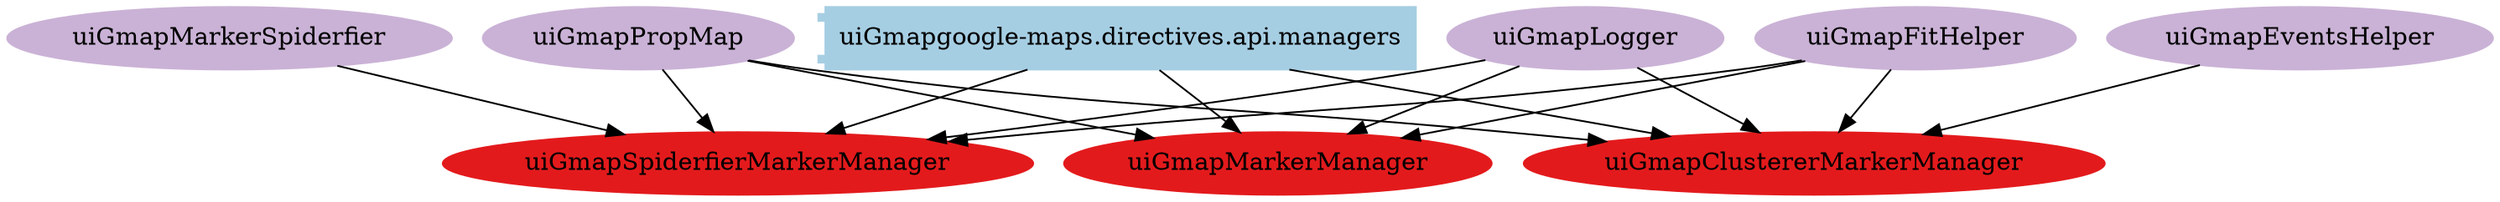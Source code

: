 digraph dependencies {
  node[shape="component",style="filled",colorscheme=paired12]


    node[shape="component"]
    "uiGmapgoogle-maps.directives.api.managers"[label="uiGmapgoogle-maps.directives.api.managers", color=1]

    


    node[shape="ellipse"]
    


    

    

    
      "uiGmapClustererMarkerManager"[label="uiGmapClustererMarkerManager", color=6]
      "uiGmapgoogle-maps.directives.api.managers" -> "uiGmapClustererMarkerManager"
    
      "uiGmapMarkerManager"[label="uiGmapMarkerManager", color=6]
      "uiGmapgoogle-maps.directives.api.managers" -> "uiGmapMarkerManager"
    
      "uiGmapSpiderfierMarkerManager"[label="uiGmapSpiderfierMarkerManager", color=6]
      "uiGmapgoogle-maps.directives.api.managers" -> "uiGmapSpiderfierMarkerManager"
    

    node[shape="cds"]
    

    









    node[shape="ellipse",style="filled", color=9]
    

    


    

    

    
      
        "uiGmapLogger"[label="uiGmapLogger"]
        "uiGmapLogger" -> "uiGmapClustererMarkerManager"
      
        "uiGmapFitHelper"[label="uiGmapFitHelper"]
        "uiGmapFitHelper" -> "uiGmapClustererMarkerManager"
      
        "uiGmapPropMap"[label="uiGmapPropMap"]
        "uiGmapPropMap" -> "uiGmapClustererMarkerManager"
      
        "uiGmapEventsHelper"[label="uiGmapEventsHelper"]
        "uiGmapEventsHelper" -> "uiGmapClustererMarkerManager"
      
    
      
        "uiGmapLogger"[label="uiGmapLogger"]
        "uiGmapLogger" -> "uiGmapMarkerManager"
      
        "uiGmapFitHelper"[label="uiGmapFitHelper"]
        "uiGmapFitHelper" -> "uiGmapMarkerManager"
      
        "uiGmapPropMap"[label="uiGmapPropMap"]
        "uiGmapPropMap" -> "uiGmapMarkerManager"
      
    
      
        "uiGmapLogger"[label="uiGmapLogger"]
        "uiGmapLogger" -> "uiGmapSpiderfierMarkerManager"
      
        "uiGmapFitHelper"[label="uiGmapFitHelper"]
        "uiGmapFitHelper" -> "uiGmapSpiderfierMarkerManager"
      
        "uiGmapPropMap"[label="uiGmapPropMap"]
        "uiGmapPropMap" -> "uiGmapSpiderfierMarkerManager"
      
        "uiGmapMarkerSpiderfier"[label="uiGmapMarkerSpiderfier"]
        "uiGmapMarkerSpiderfier" -> "uiGmapSpiderfierMarkerManager"
      
    

    


}
